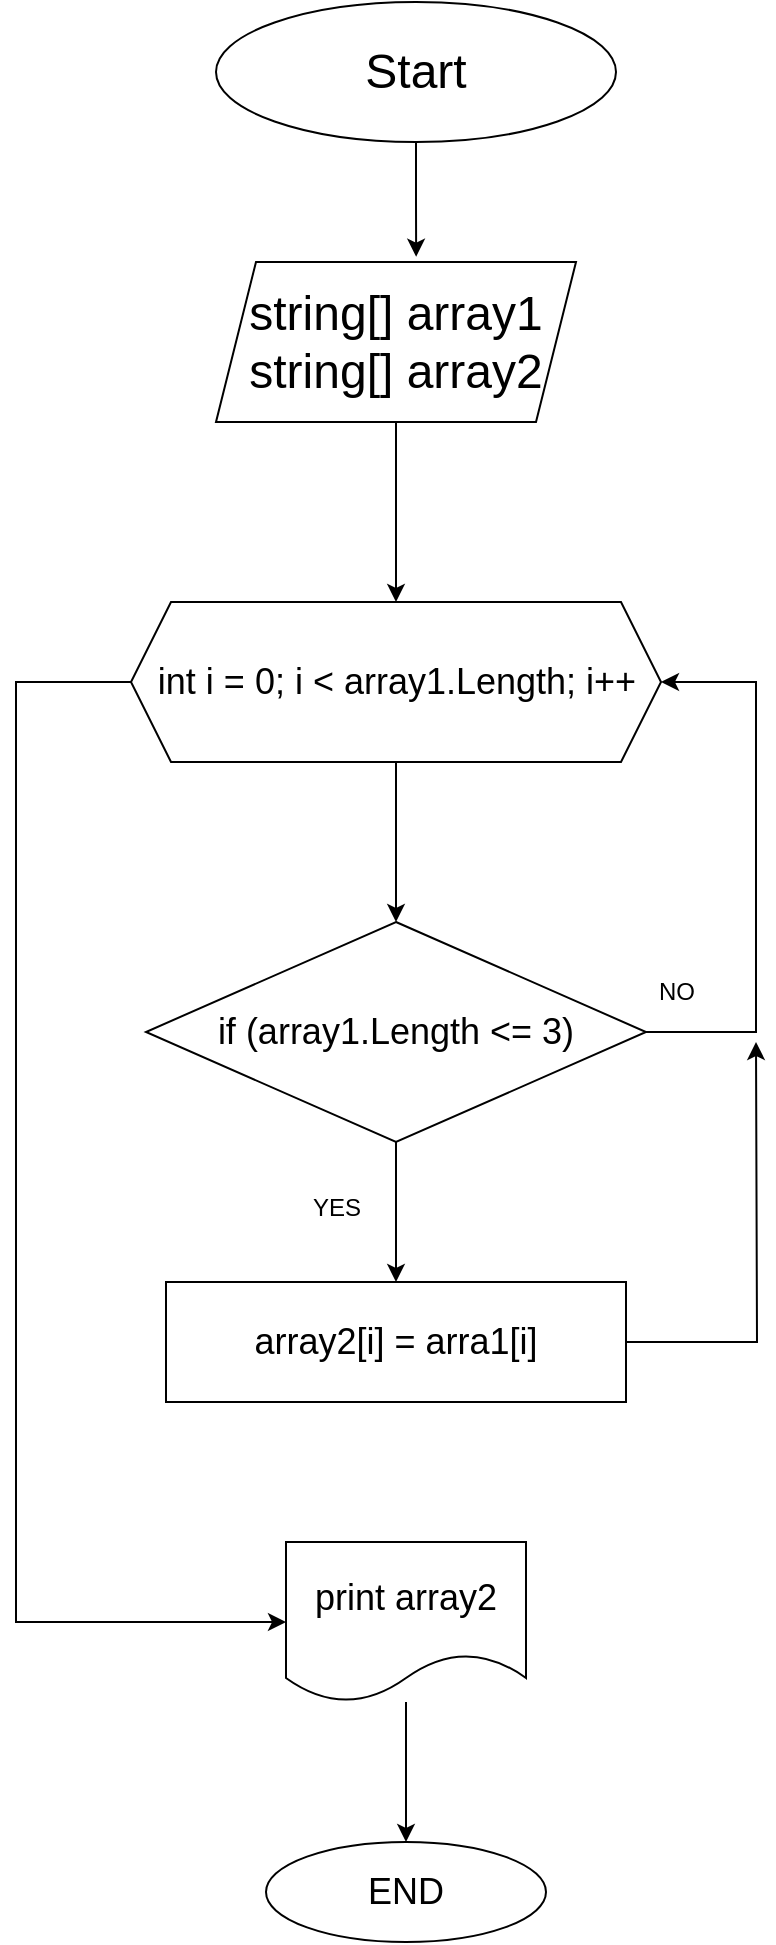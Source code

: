 <mxfile version="22.1.2" type="device">
  <diagram name="Страница — 1" id="qAGleA7osLSPUbL8gw_2">
    <mxGraphModel dx="1036" dy="614" grid="1" gridSize="10" guides="1" tooltips="1" connect="1" arrows="1" fold="1" page="1" pageScale="1" pageWidth="827" pageHeight="1169" math="0" shadow="0">
      <root>
        <mxCell id="0" />
        <mxCell id="1" parent="0" />
        <mxCell id="t9pstsjFalF1-Cg5YwDF-1" value="&lt;font style=&quot;font-size: 24px;&quot;&gt;Start&lt;/font&gt;" style="ellipse;whiteSpace=wrap;html=1;" vertex="1" parent="1">
          <mxGeometry x="320" y="70" width="200" height="70" as="geometry" />
        </mxCell>
        <mxCell id="t9pstsjFalF1-Cg5YwDF-7" style="edgeStyle=orthogonalEdgeStyle;rounded=0;orthogonalLoop=1;jettySize=auto;html=1;exitX=0.5;exitY=1;exitDx=0;exitDy=0;entryX=0.5;entryY=0;entryDx=0;entryDy=0;" edge="1" parent="1" source="t9pstsjFalF1-Cg5YwDF-2" target="t9pstsjFalF1-Cg5YwDF-4">
          <mxGeometry relative="1" as="geometry" />
        </mxCell>
        <mxCell id="t9pstsjFalF1-Cg5YwDF-2" value="&lt;font style=&quot;font-size: 24px;&quot;&gt;string[] array1&lt;br&gt;string[] array2&lt;/font&gt;" style="shape=parallelogram;perimeter=parallelogramPerimeter;whiteSpace=wrap;html=1;fixedSize=1;" vertex="1" parent="1">
          <mxGeometry x="320" y="200" width="180" height="80" as="geometry" />
        </mxCell>
        <mxCell id="t9pstsjFalF1-Cg5YwDF-3" style="edgeStyle=orthogonalEdgeStyle;rounded=0;orthogonalLoop=1;jettySize=auto;html=1;entryX=0.556;entryY=-0.033;entryDx=0;entryDy=0;entryPerimeter=0;" edge="1" parent="1" source="t9pstsjFalF1-Cg5YwDF-1" target="t9pstsjFalF1-Cg5YwDF-2">
          <mxGeometry relative="1" as="geometry" />
        </mxCell>
        <mxCell id="t9pstsjFalF1-Cg5YwDF-10" style="edgeStyle=orthogonalEdgeStyle;rounded=0;orthogonalLoop=1;jettySize=auto;html=1;exitX=0.5;exitY=1;exitDx=0;exitDy=0;entryX=0.5;entryY=0;entryDx=0;entryDy=0;" edge="1" parent="1" source="t9pstsjFalF1-Cg5YwDF-4" target="t9pstsjFalF1-Cg5YwDF-8">
          <mxGeometry relative="1" as="geometry" />
        </mxCell>
        <mxCell id="t9pstsjFalF1-Cg5YwDF-18" style="edgeStyle=orthogonalEdgeStyle;rounded=0;orthogonalLoop=1;jettySize=auto;html=1;exitX=0;exitY=0.5;exitDx=0;exitDy=0;entryX=0;entryY=0.5;entryDx=0;entryDy=0;" edge="1" parent="1" source="t9pstsjFalF1-Cg5YwDF-4" target="t9pstsjFalF1-Cg5YwDF-17">
          <mxGeometry relative="1" as="geometry">
            <Array as="points">
              <mxPoint x="220" y="410" />
              <mxPoint x="220" y="880" />
            </Array>
          </mxGeometry>
        </mxCell>
        <mxCell id="t9pstsjFalF1-Cg5YwDF-4" value="&lt;font style=&quot;font-size: 18px;&quot;&gt;int i = 0; i &amp;lt; array1.Length; i++&lt;/font&gt;" style="shape=hexagon;perimeter=hexagonPerimeter2;whiteSpace=wrap;html=1;fixedSize=1;" vertex="1" parent="1">
          <mxGeometry x="277.5" y="370" width="265" height="80" as="geometry" />
        </mxCell>
        <mxCell id="t9pstsjFalF1-Cg5YwDF-9" style="edgeStyle=orthogonalEdgeStyle;rounded=0;orthogonalLoop=1;jettySize=auto;html=1;exitX=1;exitY=0.5;exitDx=0;exitDy=0;entryX=1;entryY=0.5;entryDx=0;entryDy=0;" edge="1" parent="1" source="t9pstsjFalF1-Cg5YwDF-8" target="t9pstsjFalF1-Cg5YwDF-4">
          <mxGeometry relative="1" as="geometry">
            <Array as="points">
              <mxPoint x="590" y="585" />
              <mxPoint x="590" y="410" />
            </Array>
          </mxGeometry>
        </mxCell>
        <mxCell id="t9pstsjFalF1-Cg5YwDF-13" style="edgeStyle=orthogonalEdgeStyle;rounded=0;orthogonalLoop=1;jettySize=auto;html=1;exitX=0.5;exitY=1;exitDx=0;exitDy=0;entryX=0.5;entryY=0;entryDx=0;entryDy=0;" edge="1" parent="1" source="t9pstsjFalF1-Cg5YwDF-8" target="t9pstsjFalF1-Cg5YwDF-12">
          <mxGeometry relative="1" as="geometry" />
        </mxCell>
        <mxCell id="t9pstsjFalF1-Cg5YwDF-8" value="&lt;font style=&quot;font-size: 18px;&quot;&gt;if (array1.Length &amp;lt;= 3)&lt;/font&gt;" style="rhombus;whiteSpace=wrap;html=1;" vertex="1" parent="1">
          <mxGeometry x="285" y="530" width="250" height="110" as="geometry" />
        </mxCell>
        <mxCell id="t9pstsjFalF1-Cg5YwDF-11" value="NO" style="text;html=1;align=center;verticalAlign=middle;resizable=0;points=[];autosize=1;strokeColor=none;fillColor=none;" vertex="1" parent="1">
          <mxGeometry x="530" y="550" width="40" height="30" as="geometry" />
        </mxCell>
        <mxCell id="t9pstsjFalF1-Cg5YwDF-16" style="edgeStyle=orthogonalEdgeStyle;rounded=0;orthogonalLoop=1;jettySize=auto;html=1;" edge="1" parent="1" source="t9pstsjFalF1-Cg5YwDF-12">
          <mxGeometry relative="1" as="geometry">
            <mxPoint x="590" y="590" as="targetPoint" />
          </mxGeometry>
        </mxCell>
        <mxCell id="t9pstsjFalF1-Cg5YwDF-12" value="&lt;font style=&quot;font-size: 18px;&quot;&gt;array2[i] = arra1[i]&lt;/font&gt;" style="rounded=0;whiteSpace=wrap;html=1;" vertex="1" parent="1">
          <mxGeometry x="295" y="710" width="230" height="60" as="geometry" />
        </mxCell>
        <mxCell id="t9pstsjFalF1-Cg5YwDF-15" value="YES" style="text;html=1;align=center;verticalAlign=middle;resizable=0;points=[];autosize=1;strokeColor=none;fillColor=none;" vertex="1" parent="1">
          <mxGeometry x="355" y="658" width="50" height="30" as="geometry" />
        </mxCell>
        <mxCell id="t9pstsjFalF1-Cg5YwDF-20" style="edgeStyle=orthogonalEdgeStyle;rounded=0;orthogonalLoop=1;jettySize=auto;html=1;entryX=0.5;entryY=0;entryDx=0;entryDy=0;" edge="1" parent="1" source="t9pstsjFalF1-Cg5YwDF-17" target="t9pstsjFalF1-Cg5YwDF-19">
          <mxGeometry relative="1" as="geometry" />
        </mxCell>
        <mxCell id="t9pstsjFalF1-Cg5YwDF-17" value="&lt;font style=&quot;font-size: 18px;&quot;&gt;print array2&lt;/font&gt;" style="shape=document;whiteSpace=wrap;html=1;boundedLbl=1;" vertex="1" parent="1">
          <mxGeometry x="355" y="840" width="120" height="80" as="geometry" />
        </mxCell>
        <mxCell id="t9pstsjFalF1-Cg5YwDF-19" value="&lt;font style=&quot;font-size: 18px;&quot;&gt;END&lt;/font&gt;" style="ellipse;whiteSpace=wrap;html=1;" vertex="1" parent="1">
          <mxGeometry x="345" y="990" width="140" height="50" as="geometry" />
        </mxCell>
      </root>
    </mxGraphModel>
  </diagram>
</mxfile>
